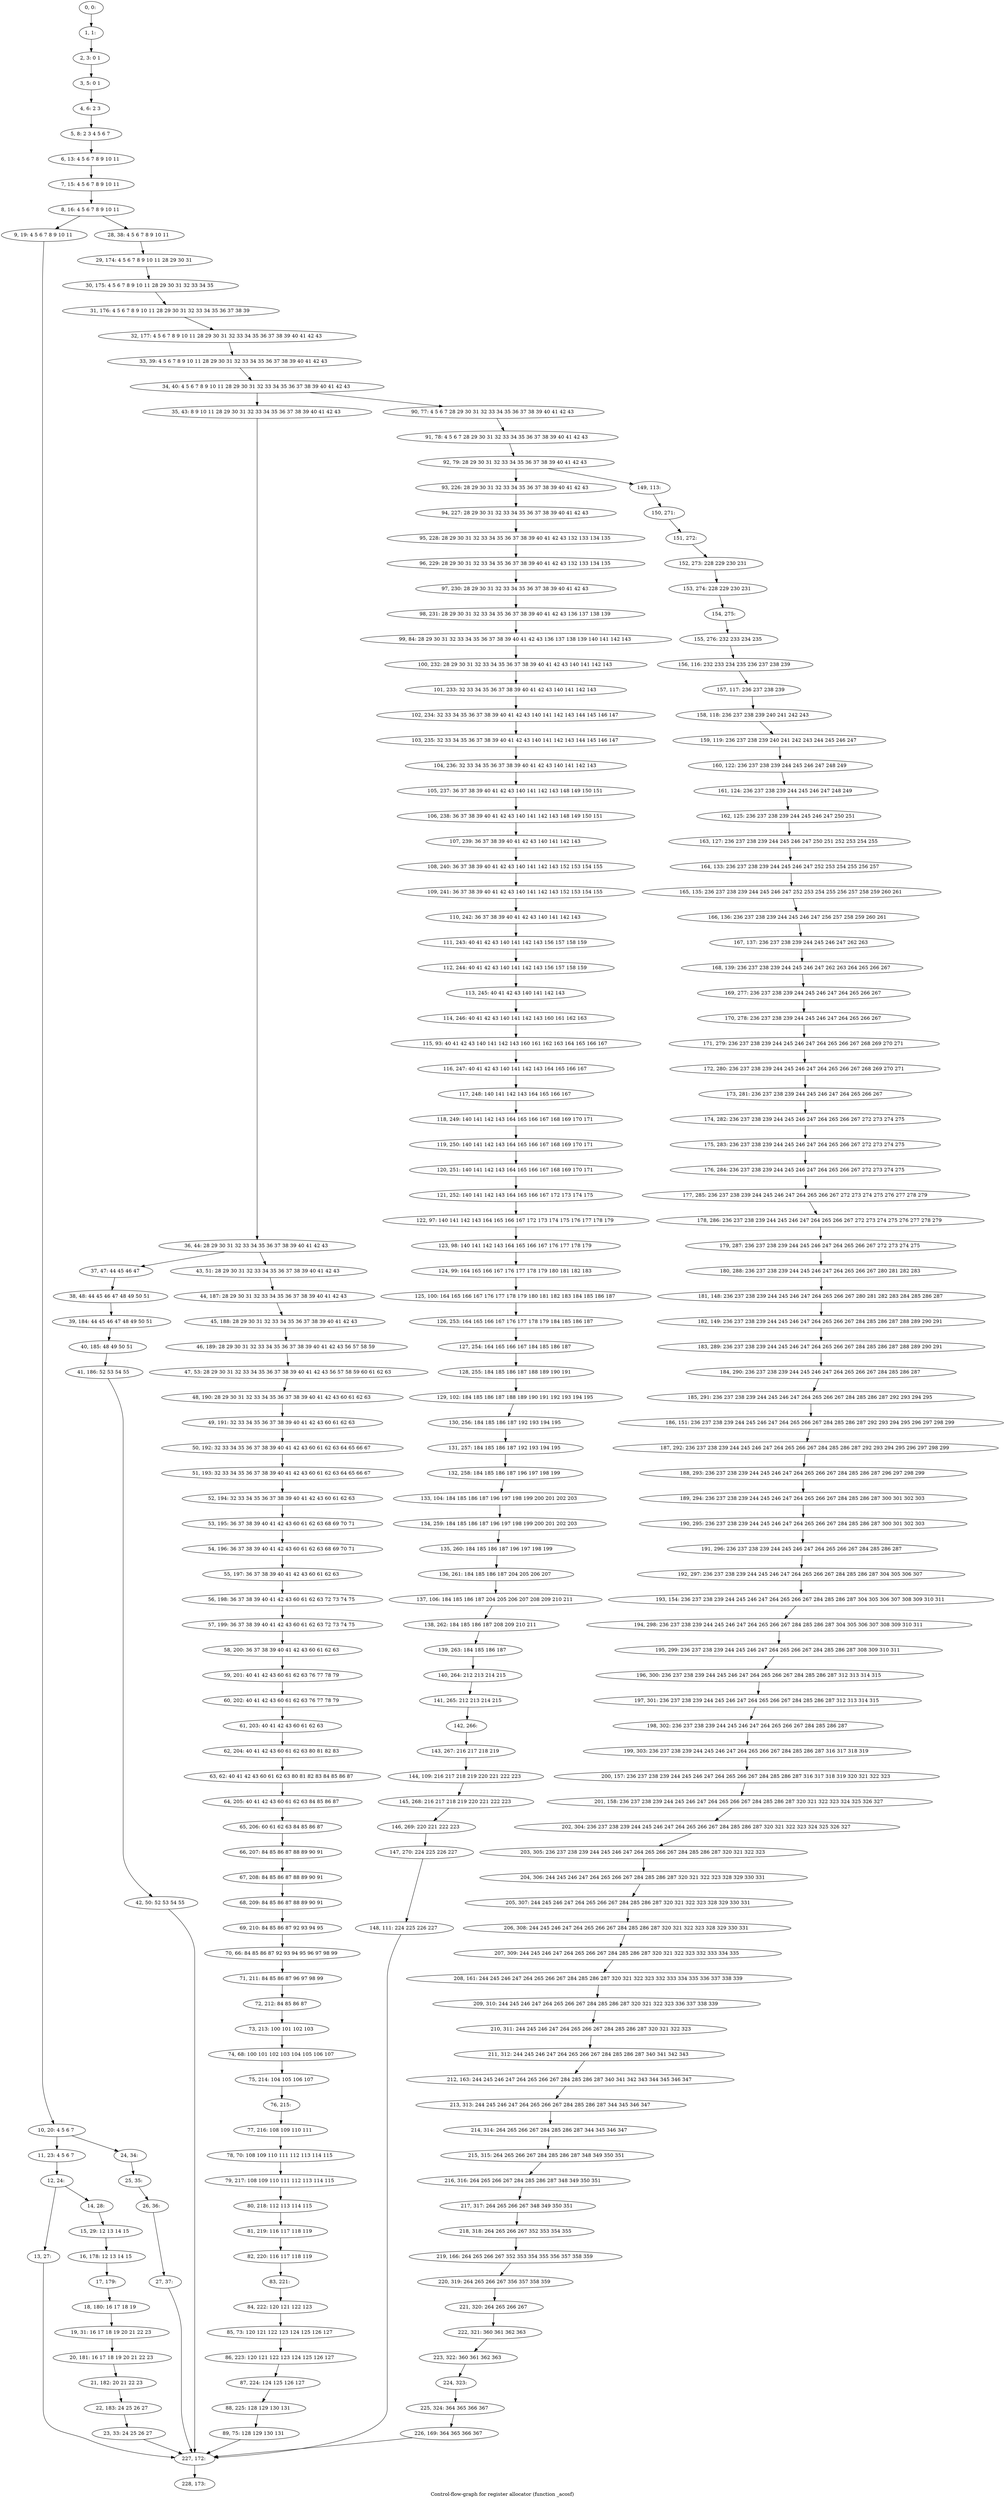 digraph G {
graph [label="Control-flow-graph for register allocator (function _acosf)"]
0[label="0, 0: "];
1[label="1, 1: "];
2[label="2, 3: 0 1 "];
3[label="3, 5: 0 1 "];
4[label="4, 6: 2 3 "];
5[label="5, 8: 2 3 4 5 6 7 "];
6[label="6, 13: 4 5 6 7 8 9 10 11 "];
7[label="7, 15: 4 5 6 7 8 9 10 11 "];
8[label="8, 16: 4 5 6 7 8 9 10 11 "];
9[label="9, 19: 4 5 6 7 8 9 10 11 "];
10[label="10, 20: 4 5 6 7 "];
11[label="11, 23: 4 5 6 7 "];
12[label="12, 24: "];
13[label="13, 27: "];
14[label="14, 28: "];
15[label="15, 29: 12 13 14 15 "];
16[label="16, 178: 12 13 14 15 "];
17[label="17, 179: "];
18[label="18, 180: 16 17 18 19 "];
19[label="19, 31: 16 17 18 19 20 21 22 23 "];
20[label="20, 181: 16 17 18 19 20 21 22 23 "];
21[label="21, 182: 20 21 22 23 "];
22[label="22, 183: 24 25 26 27 "];
23[label="23, 33: 24 25 26 27 "];
24[label="24, 34: "];
25[label="25, 35: "];
26[label="26, 36: "];
27[label="27, 37: "];
28[label="28, 38: 4 5 6 7 8 9 10 11 "];
29[label="29, 174: 4 5 6 7 8 9 10 11 28 29 30 31 "];
30[label="30, 175: 4 5 6 7 8 9 10 11 28 29 30 31 32 33 34 35 "];
31[label="31, 176: 4 5 6 7 8 9 10 11 28 29 30 31 32 33 34 35 36 37 38 39 "];
32[label="32, 177: 4 5 6 7 8 9 10 11 28 29 30 31 32 33 34 35 36 37 38 39 40 41 42 43 "];
33[label="33, 39: 4 5 6 7 8 9 10 11 28 29 30 31 32 33 34 35 36 37 38 39 40 41 42 43 "];
34[label="34, 40: 4 5 6 7 8 9 10 11 28 29 30 31 32 33 34 35 36 37 38 39 40 41 42 43 "];
35[label="35, 43: 8 9 10 11 28 29 30 31 32 33 34 35 36 37 38 39 40 41 42 43 "];
36[label="36, 44: 28 29 30 31 32 33 34 35 36 37 38 39 40 41 42 43 "];
37[label="37, 47: 44 45 46 47 "];
38[label="38, 48: 44 45 46 47 48 49 50 51 "];
39[label="39, 184: 44 45 46 47 48 49 50 51 "];
40[label="40, 185: 48 49 50 51 "];
41[label="41, 186: 52 53 54 55 "];
42[label="42, 50: 52 53 54 55 "];
43[label="43, 51: 28 29 30 31 32 33 34 35 36 37 38 39 40 41 42 43 "];
44[label="44, 187: 28 29 30 31 32 33 34 35 36 37 38 39 40 41 42 43 "];
45[label="45, 188: 28 29 30 31 32 33 34 35 36 37 38 39 40 41 42 43 "];
46[label="46, 189: 28 29 30 31 32 33 34 35 36 37 38 39 40 41 42 43 56 57 58 59 "];
47[label="47, 53: 28 29 30 31 32 33 34 35 36 37 38 39 40 41 42 43 56 57 58 59 60 61 62 63 "];
48[label="48, 190: 28 29 30 31 32 33 34 35 36 37 38 39 40 41 42 43 60 61 62 63 "];
49[label="49, 191: 32 33 34 35 36 37 38 39 40 41 42 43 60 61 62 63 "];
50[label="50, 192: 32 33 34 35 36 37 38 39 40 41 42 43 60 61 62 63 64 65 66 67 "];
51[label="51, 193: 32 33 34 35 36 37 38 39 40 41 42 43 60 61 62 63 64 65 66 67 "];
52[label="52, 194: 32 33 34 35 36 37 38 39 40 41 42 43 60 61 62 63 "];
53[label="53, 195: 36 37 38 39 40 41 42 43 60 61 62 63 68 69 70 71 "];
54[label="54, 196: 36 37 38 39 40 41 42 43 60 61 62 63 68 69 70 71 "];
55[label="55, 197: 36 37 38 39 40 41 42 43 60 61 62 63 "];
56[label="56, 198: 36 37 38 39 40 41 42 43 60 61 62 63 72 73 74 75 "];
57[label="57, 199: 36 37 38 39 40 41 42 43 60 61 62 63 72 73 74 75 "];
58[label="58, 200: 36 37 38 39 40 41 42 43 60 61 62 63 "];
59[label="59, 201: 40 41 42 43 60 61 62 63 76 77 78 79 "];
60[label="60, 202: 40 41 42 43 60 61 62 63 76 77 78 79 "];
61[label="61, 203: 40 41 42 43 60 61 62 63 "];
62[label="62, 204: 40 41 42 43 60 61 62 63 80 81 82 83 "];
63[label="63, 62: 40 41 42 43 60 61 62 63 80 81 82 83 84 85 86 87 "];
64[label="64, 205: 40 41 42 43 60 61 62 63 84 85 86 87 "];
65[label="65, 206: 60 61 62 63 84 85 86 87 "];
66[label="66, 207: 84 85 86 87 88 89 90 91 "];
67[label="67, 208: 84 85 86 87 88 89 90 91 "];
68[label="68, 209: 84 85 86 87 88 89 90 91 "];
69[label="69, 210: 84 85 86 87 92 93 94 95 "];
70[label="70, 66: 84 85 86 87 92 93 94 95 96 97 98 99 "];
71[label="71, 211: 84 85 86 87 96 97 98 99 "];
72[label="72, 212: 84 85 86 87 "];
73[label="73, 213: 100 101 102 103 "];
74[label="74, 68: 100 101 102 103 104 105 106 107 "];
75[label="75, 214: 104 105 106 107 "];
76[label="76, 215: "];
77[label="77, 216: 108 109 110 111 "];
78[label="78, 70: 108 109 110 111 112 113 114 115 "];
79[label="79, 217: 108 109 110 111 112 113 114 115 "];
80[label="80, 218: 112 113 114 115 "];
81[label="81, 219: 116 117 118 119 "];
82[label="82, 220: 116 117 118 119 "];
83[label="83, 221: "];
84[label="84, 222: 120 121 122 123 "];
85[label="85, 73: 120 121 122 123 124 125 126 127 "];
86[label="86, 223: 120 121 122 123 124 125 126 127 "];
87[label="87, 224: 124 125 126 127 "];
88[label="88, 225: 128 129 130 131 "];
89[label="89, 75: 128 129 130 131 "];
90[label="90, 77: 4 5 6 7 28 29 30 31 32 33 34 35 36 37 38 39 40 41 42 43 "];
91[label="91, 78: 4 5 6 7 28 29 30 31 32 33 34 35 36 37 38 39 40 41 42 43 "];
92[label="92, 79: 28 29 30 31 32 33 34 35 36 37 38 39 40 41 42 43 "];
93[label="93, 226: 28 29 30 31 32 33 34 35 36 37 38 39 40 41 42 43 "];
94[label="94, 227: 28 29 30 31 32 33 34 35 36 37 38 39 40 41 42 43 "];
95[label="95, 228: 28 29 30 31 32 33 34 35 36 37 38 39 40 41 42 43 132 133 134 135 "];
96[label="96, 229: 28 29 30 31 32 33 34 35 36 37 38 39 40 41 42 43 132 133 134 135 "];
97[label="97, 230: 28 29 30 31 32 33 34 35 36 37 38 39 40 41 42 43 "];
98[label="98, 231: 28 29 30 31 32 33 34 35 36 37 38 39 40 41 42 43 136 137 138 139 "];
99[label="99, 84: 28 29 30 31 32 33 34 35 36 37 38 39 40 41 42 43 136 137 138 139 140 141 142 143 "];
100[label="100, 232: 28 29 30 31 32 33 34 35 36 37 38 39 40 41 42 43 140 141 142 143 "];
101[label="101, 233: 32 33 34 35 36 37 38 39 40 41 42 43 140 141 142 143 "];
102[label="102, 234: 32 33 34 35 36 37 38 39 40 41 42 43 140 141 142 143 144 145 146 147 "];
103[label="103, 235: 32 33 34 35 36 37 38 39 40 41 42 43 140 141 142 143 144 145 146 147 "];
104[label="104, 236: 32 33 34 35 36 37 38 39 40 41 42 43 140 141 142 143 "];
105[label="105, 237: 36 37 38 39 40 41 42 43 140 141 142 143 148 149 150 151 "];
106[label="106, 238: 36 37 38 39 40 41 42 43 140 141 142 143 148 149 150 151 "];
107[label="107, 239: 36 37 38 39 40 41 42 43 140 141 142 143 "];
108[label="108, 240: 36 37 38 39 40 41 42 43 140 141 142 143 152 153 154 155 "];
109[label="109, 241: 36 37 38 39 40 41 42 43 140 141 142 143 152 153 154 155 "];
110[label="110, 242: 36 37 38 39 40 41 42 43 140 141 142 143 "];
111[label="111, 243: 40 41 42 43 140 141 142 143 156 157 158 159 "];
112[label="112, 244: 40 41 42 43 140 141 142 143 156 157 158 159 "];
113[label="113, 245: 40 41 42 43 140 141 142 143 "];
114[label="114, 246: 40 41 42 43 140 141 142 143 160 161 162 163 "];
115[label="115, 93: 40 41 42 43 140 141 142 143 160 161 162 163 164 165 166 167 "];
116[label="116, 247: 40 41 42 43 140 141 142 143 164 165 166 167 "];
117[label="117, 248: 140 141 142 143 164 165 166 167 "];
118[label="118, 249: 140 141 142 143 164 165 166 167 168 169 170 171 "];
119[label="119, 250: 140 141 142 143 164 165 166 167 168 169 170 171 "];
120[label="120, 251: 140 141 142 143 164 165 166 167 168 169 170 171 "];
121[label="121, 252: 140 141 142 143 164 165 166 167 172 173 174 175 "];
122[label="122, 97: 140 141 142 143 164 165 166 167 172 173 174 175 176 177 178 179 "];
123[label="123, 98: 140 141 142 143 164 165 166 167 176 177 178 179 "];
124[label="124, 99: 164 165 166 167 176 177 178 179 180 181 182 183 "];
125[label="125, 100: 164 165 166 167 176 177 178 179 180 181 182 183 184 185 186 187 "];
126[label="126, 253: 164 165 166 167 176 177 178 179 184 185 186 187 "];
127[label="127, 254: 164 165 166 167 184 185 186 187 "];
128[label="128, 255: 184 185 186 187 188 189 190 191 "];
129[label="129, 102: 184 185 186 187 188 189 190 191 192 193 194 195 "];
130[label="130, 256: 184 185 186 187 192 193 194 195 "];
131[label="131, 257: 184 185 186 187 192 193 194 195 "];
132[label="132, 258: 184 185 186 187 196 197 198 199 "];
133[label="133, 104: 184 185 186 187 196 197 198 199 200 201 202 203 "];
134[label="134, 259: 184 185 186 187 196 197 198 199 200 201 202 203 "];
135[label="135, 260: 184 185 186 187 196 197 198 199 "];
136[label="136, 261: 184 185 186 187 204 205 206 207 "];
137[label="137, 106: 184 185 186 187 204 205 206 207 208 209 210 211 "];
138[label="138, 262: 184 185 186 187 208 209 210 211 "];
139[label="139, 263: 184 185 186 187 "];
140[label="140, 264: 212 213 214 215 "];
141[label="141, 265: 212 213 214 215 "];
142[label="142, 266: "];
143[label="143, 267: 216 217 218 219 "];
144[label="144, 109: 216 217 218 219 220 221 222 223 "];
145[label="145, 268: 216 217 218 219 220 221 222 223 "];
146[label="146, 269: 220 221 222 223 "];
147[label="147, 270: 224 225 226 227 "];
148[label="148, 111: 224 225 226 227 "];
149[label="149, 113: "];
150[label="150, 271: "];
151[label="151, 272: "];
152[label="152, 273: 228 229 230 231 "];
153[label="153, 274: 228 229 230 231 "];
154[label="154, 275: "];
155[label="155, 276: 232 233 234 235 "];
156[label="156, 116: 232 233 234 235 236 237 238 239 "];
157[label="157, 117: 236 237 238 239 "];
158[label="158, 118: 236 237 238 239 240 241 242 243 "];
159[label="159, 119: 236 237 238 239 240 241 242 243 244 245 246 247 "];
160[label="160, 122: 236 237 238 239 244 245 246 247 248 249 "];
161[label="161, 124: 236 237 238 239 244 245 246 247 248 249 "];
162[label="162, 125: 236 237 238 239 244 245 246 247 250 251 "];
163[label="163, 127: 236 237 238 239 244 245 246 247 250 251 252 253 254 255 "];
164[label="164, 133: 236 237 238 239 244 245 246 247 252 253 254 255 256 257 "];
165[label="165, 135: 236 237 238 239 244 245 246 247 252 253 254 255 256 257 258 259 260 261 "];
166[label="166, 136: 236 237 238 239 244 245 246 247 256 257 258 259 260 261 "];
167[label="167, 137: 236 237 238 239 244 245 246 247 262 263 "];
168[label="168, 139: 236 237 238 239 244 245 246 247 262 263 264 265 266 267 "];
169[label="169, 277: 236 237 238 239 244 245 246 247 264 265 266 267 "];
170[label="170, 278: 236 237 238 239 244 245 246 247 264 265 266 267 "];
171[label="171, 279: 236 237 238 239 244 245 246 247 264 265 266 267 268 269 270 271 "];
172[label="172, 280: 236 237 238 239 244 245 246 247 264 265 266 267 268 269 270 271 "];
173[label="173, 281: 236 237 238 239 244 245 246 247 264 265 266 267 "];
174[label="174, 282: 236 237 238 239 244 245 246 247 264 265 266 267 272 273 274 275 "];
175[label="175, 283: 236 237 238 239 244 245 246 247 264 265 266 267 272 273 274 275 "];
176[label="176, 284: 236 237 238 239 244 245 246 247 264 265 266 267 272 273 274 275 "];
177[label="177, 285: 236 237 238 239 244 245 246 247 264 265 266 267 272 273 274 275 276 277 278 279 "];
178[label="178, 286: 236 237 238 239 244 245 246 247 264 265 266 267 272 273 274 275 276 277 278 279 "];
179[label="179, 287: 236 237 238 239 244 245 246 247 264 265 266 267 272 273 274 275 "];
180[label="180, 288: 236 237 238 239 244 245 246 247 264 265 266 267 280 281 282 283 "];
181[label="181, 148: 236 237 238 239 244 245 246 247 264 265 266 267 280 281 282 283 284 285 286 287 "];
182[label="182, 149: 236 237 238 239 244 245 246 247 264 265 266 267 284 285 286 287 288 289 290 291 "];
183[label="183, 289: 236 237 238 239 244 245 246 247 264 265 266 267 284 285 286 287 288 289 290 291 "];
184[label="184, 290: 236 237 238 239 244 245 246 247 264 265 266 267 284 285 286 287 "];
185[label="185, 291: 236 237 238 239 244 245 246 247 264 265 266 267 284 285 286 287 292 293 294 295 "];
186[label="186, 151: 236 237 238 239 244 245 246 247 264 265 266 267 284 285 286 287 292 293 294 295 296 297 298 299 "];
187[label="187, 292: 236 237 238 239 244 245 246 247 264 265 266 267 284 285 286 287 292 293 294 295 296 297 298 299 "];
188[label="188, 293: 236 237 238 239 244 245 246 247 264 265 266 267 284 285 286 287 296 297 298 299 "];
189[label="189, 294: 236 237 238 239 244 245 246 247 264 265 266 267 284 285 286 287 300 301 302 303 "];
190[label="190, 295: 236 237 238 239 244 245 246 247 264 265 266 267 284 285 286 287 300 301 302 303 "];
191[label="191, 296: 236 237 238 239 244 245 246 247 264 265 266 267 284 285 286 287 "];
192[label="192, 297: 236 237 238 239 244 245 246 247 264 265 266 267 284 285 286 287 304 305 306 307 "];
193[label="193, 154: 236 237 238 239 244 245 246 247 264 265 266 267 284 285 286 287 304 305 306 307 308 309 310 311 "];
194[label="194, 298: 236 237 238 239 244 245 246 247 264 265 266 267 284 285 286 287 304 305 306 307 308 309 310 311 "];
195[label="195, 299: 236 237 238 239 244 245 246 247 264 265 266 267 284 285 286 287 308 309 310 311 "];
196[label="196, 300: 236 237 238 239 244 245 246 247 264 265 266 267 284 285 286 287 312 313 314 315 "];
197[label="197, 301: 236 237 238 239 244 245 246 247 264 265 266 267 284 285 286 287 312 313 314 315 "];
198[label="198, 302: 236 237 238 239 244 245 246 247 264 265 266 267 284 285 286 287 "];
199[label="199, 303: 236 237 238 239 244 245 246 247 264 265 266 267 284 285 286 287 316 317 318 319 "];
200[label="200, 157: 236 237 238 239 244 245 246 247 264 265 266 267 284 285 286 287 316 317 318 319 320 321 322 323 "];
201[label="201, 158: 236 237 238 239 244 245 246 247 264 265 266 267 284 285 286 287 320 321 322 323 324 325 326 327 "];
202[label="202, 304: 236 237 238 239 244 245 246 247 264 265 266 267 284 285 286 287 320 321 322 323 324 325 326 327 "];
203[label="203, 305: 236 237 238 239 244 245 246 247 264 265 266 267 284 285 286 287 320 321 322 323 "];
204[label="204, 306: 244 245 246 247 264 265 266 267 284 285 286 287 320 321 322 323 328 329 330 331 "];
205[label="205, 307: 244 245 246 247 264 265 266 267 284 285 286 287 320 321 322 323 328 329 330 331 "];
206[label="206, 308: 244 245 246 247 264 265 266 267 284 285 286 287 320 321 322 323 328 329 330 331 "];
207[label="207, 309: 244 245 246 247 264 265 266 267 284 285 286 287 320 321 322 323 332 333 334 335 "];
208[label="208, 161: 244 245 246 247 264 265 266 267 284 285 286 287 320 321 322 323 332 333 334 335 336 337 338 339 "];
209[label="209, 310: 244 245 246 247 264 265 266 267 284 285 286 287 320 321 322 323 336 337 338 339 "];
210[label="210, 311: 244 245 246 247 264 265 266 267 284 285 286 287 320 321 322 323 "];
211[label="211, 312: 244 245 246 247 264 265 266 267 284 285 286 287 340 341 342 343 "];
212[label="212, 163: 244 245 246 247 264 265 266 267 284 285 286 287 340 341 342 343 344 345 346 347 "];
213[label="213, 313: 244 245 246 247 264 265 266 267 284 285 286 287 344 345 346 347 "];
214[label="214, 314: 264 265 266 267 284 285 286 287 344 345 346 347 "];
215[label="215, 315: 264 265 266 267 284 285 286 287 348 349 350 351 "];
216[label="216, 316: 264 265 266 267 284 285 286 287 348 349 350 351 "];
217[label="217, 317: 264 265 266 267 348 349 350 351 "];
218[label="218, 318: 264 265 266 267 352 353 354 355 "];
219[label="219, 166: 264 265 266 267 352 353 354 355 356 357 358 359 "];
220[label="220, 319: 264 265 266 267 356 357 358 359 "];
221[label="221, 320: 264 265 266 267 "];
222[label="222, 321: 360 361 362 363 "];
223[label="223, 322: 360 361 362 363 "];
224[label="224, 323: "];
225[label="225, 324: 364 365 366 367 "];
226[label="226, 169: 364 365 366 367 "];
227[label="227, 172: "];
228[label="228, 173: "];
0->1 ;
1->2 ;
2->3 ;
3->4 ;
4->5 ;
5->6 ;
6->7 ;
7->8 ;
8->9 ;
8->28 ;
9->10 ;
10->11 ;
10->24 ;
11->12 ;
12->13 ;
12->14 ;
13->227 ;
14->15 ;
15->16 ;
16->17 ;
17->18 ;
18->19 ;
19->20 ;
20->21 ;
21->22 ;
22->23 ;
23->227 ;
24->25 ;
25->26 ;
26->27 ;
27->227 ;
28->29 ;
29->30 ;
30->31 ;
31->32 ;
32->33 ;
33->34 ;
34->35 ;
34->90 ;
35->36 ;
36->37 ;
36->43 ;
37->38 ;
38->39 ;
39->40 ;
40->41 ;
41->42 ;
42->227 ;
43->44 ;
44->45 ;
45->46 ;
46->47 ;
47->48 ;
48->49 ;
49->50 ;
50->51 ;
51->52 ;
52->53 ;
53->54 ;
54->55 ;
55->56 ;
56->57 ;
57->58 ;
58->59 ;
59->60 ;
60->61 ;
61->62 ;
62->63 ;
63->64 ;
64->65 ;
65->66 ;
66->67 ;
67->68 ;
68->69 ;
69->70 ;
70->71 ;
71->72 ;
72->73 ;
73->74 ;
74->75 ;
75->76 ;
76->77 ;
77->78 ;
78->79 ;
79->80 ;
80->81 ;
81->82 ;
82->83 ;
83->84 ;
84->85 ;
85->86 ;
86->87 ;
87->88 ;
88->89 ;
89->227 ;
90->91 ;
91->92 ;
92->93 ;
92->149 ;
93->94 ;
94->95 ;
95->96 ;
96->97 ;
97->98 ;
98->99 ;
99->100 ;
100->101 ;
101->102 ;
102->103 ;
103->104 ;
104->105 ;
105->106 ;
106->107 ;
107->108 ;
108->109 ;
109->110 ;
110->111 ;
111->112 ;
112->113 ;
113->114 ;
114->115 ;
115->116 ;
116->117 ;
117->118 ;
118->119 ;
119->120 ;
120->121 ;
121->122 ;
122->123 ;
123->124 ;
124->125 ;
125->126 ;
126->127 ;
127->128 ;
128->129 ;
129->130 ;
130->131 ;
131->132 ;
132->133 ;
133->134 ;
134->135 ;
135->136 ;
136->137 ;
137->138 ;
138->139 ;
139->140 ;
140->141 ;
141->142 ;
142->143 ;
143->144 ;
144->145 ;
145->146 ;
146->147 ;
147->148 ;
148->227 ;
149->150 ;
150->151 ;
151->152 ;
152->153 ;
153->154 ;
154->155 ;
155->156 ;
156->157 ;
157->158 ;
158->159 ;
159->160 ;
160->161 ;
161->162 ;
162->163 ;
163->164 ;
164->165 ;
165->166 ;
166->167 ;
167->168 ;
168->169 ;
169->170 ;
170->171 ;
171->172 ;
172->173 ;
173->174 ;
174->175 ;
175->176 ;
176->177 ;
177->178 ;
178->179 ;
179->180 ;
180->181 ;
181->182 ;
182->183 ;
183->184 ;
184->185 ;
185->186 ;
186->187 ;
187->188 ;
188->189 ;
189->190 ;
190->191 ;
191->192 ;
192->193 ;
193->194 ;
194->195 ;
195->196 ;
196->197 ;
197->198 ;
198->199 ;
199->200 ;
200->201 ;
201->202 ;
202->203 ;
203->204 ;
204->205 ;
205->206 ;
206->207 ;
207->208 ;
208->209 ;
209->210 ;
210->211 ;
211->212 ;
212->213 ;
213->214 ;
214->215 ;
215->216 ;
216->217 ;
217->218 ;
218->219 ;
219->220 ;
220->221 ;
221->222 ;
222->223 ;
223->224 ;
224->225 ;
225->226 ;
226->227 ;
227->228 ;
}

